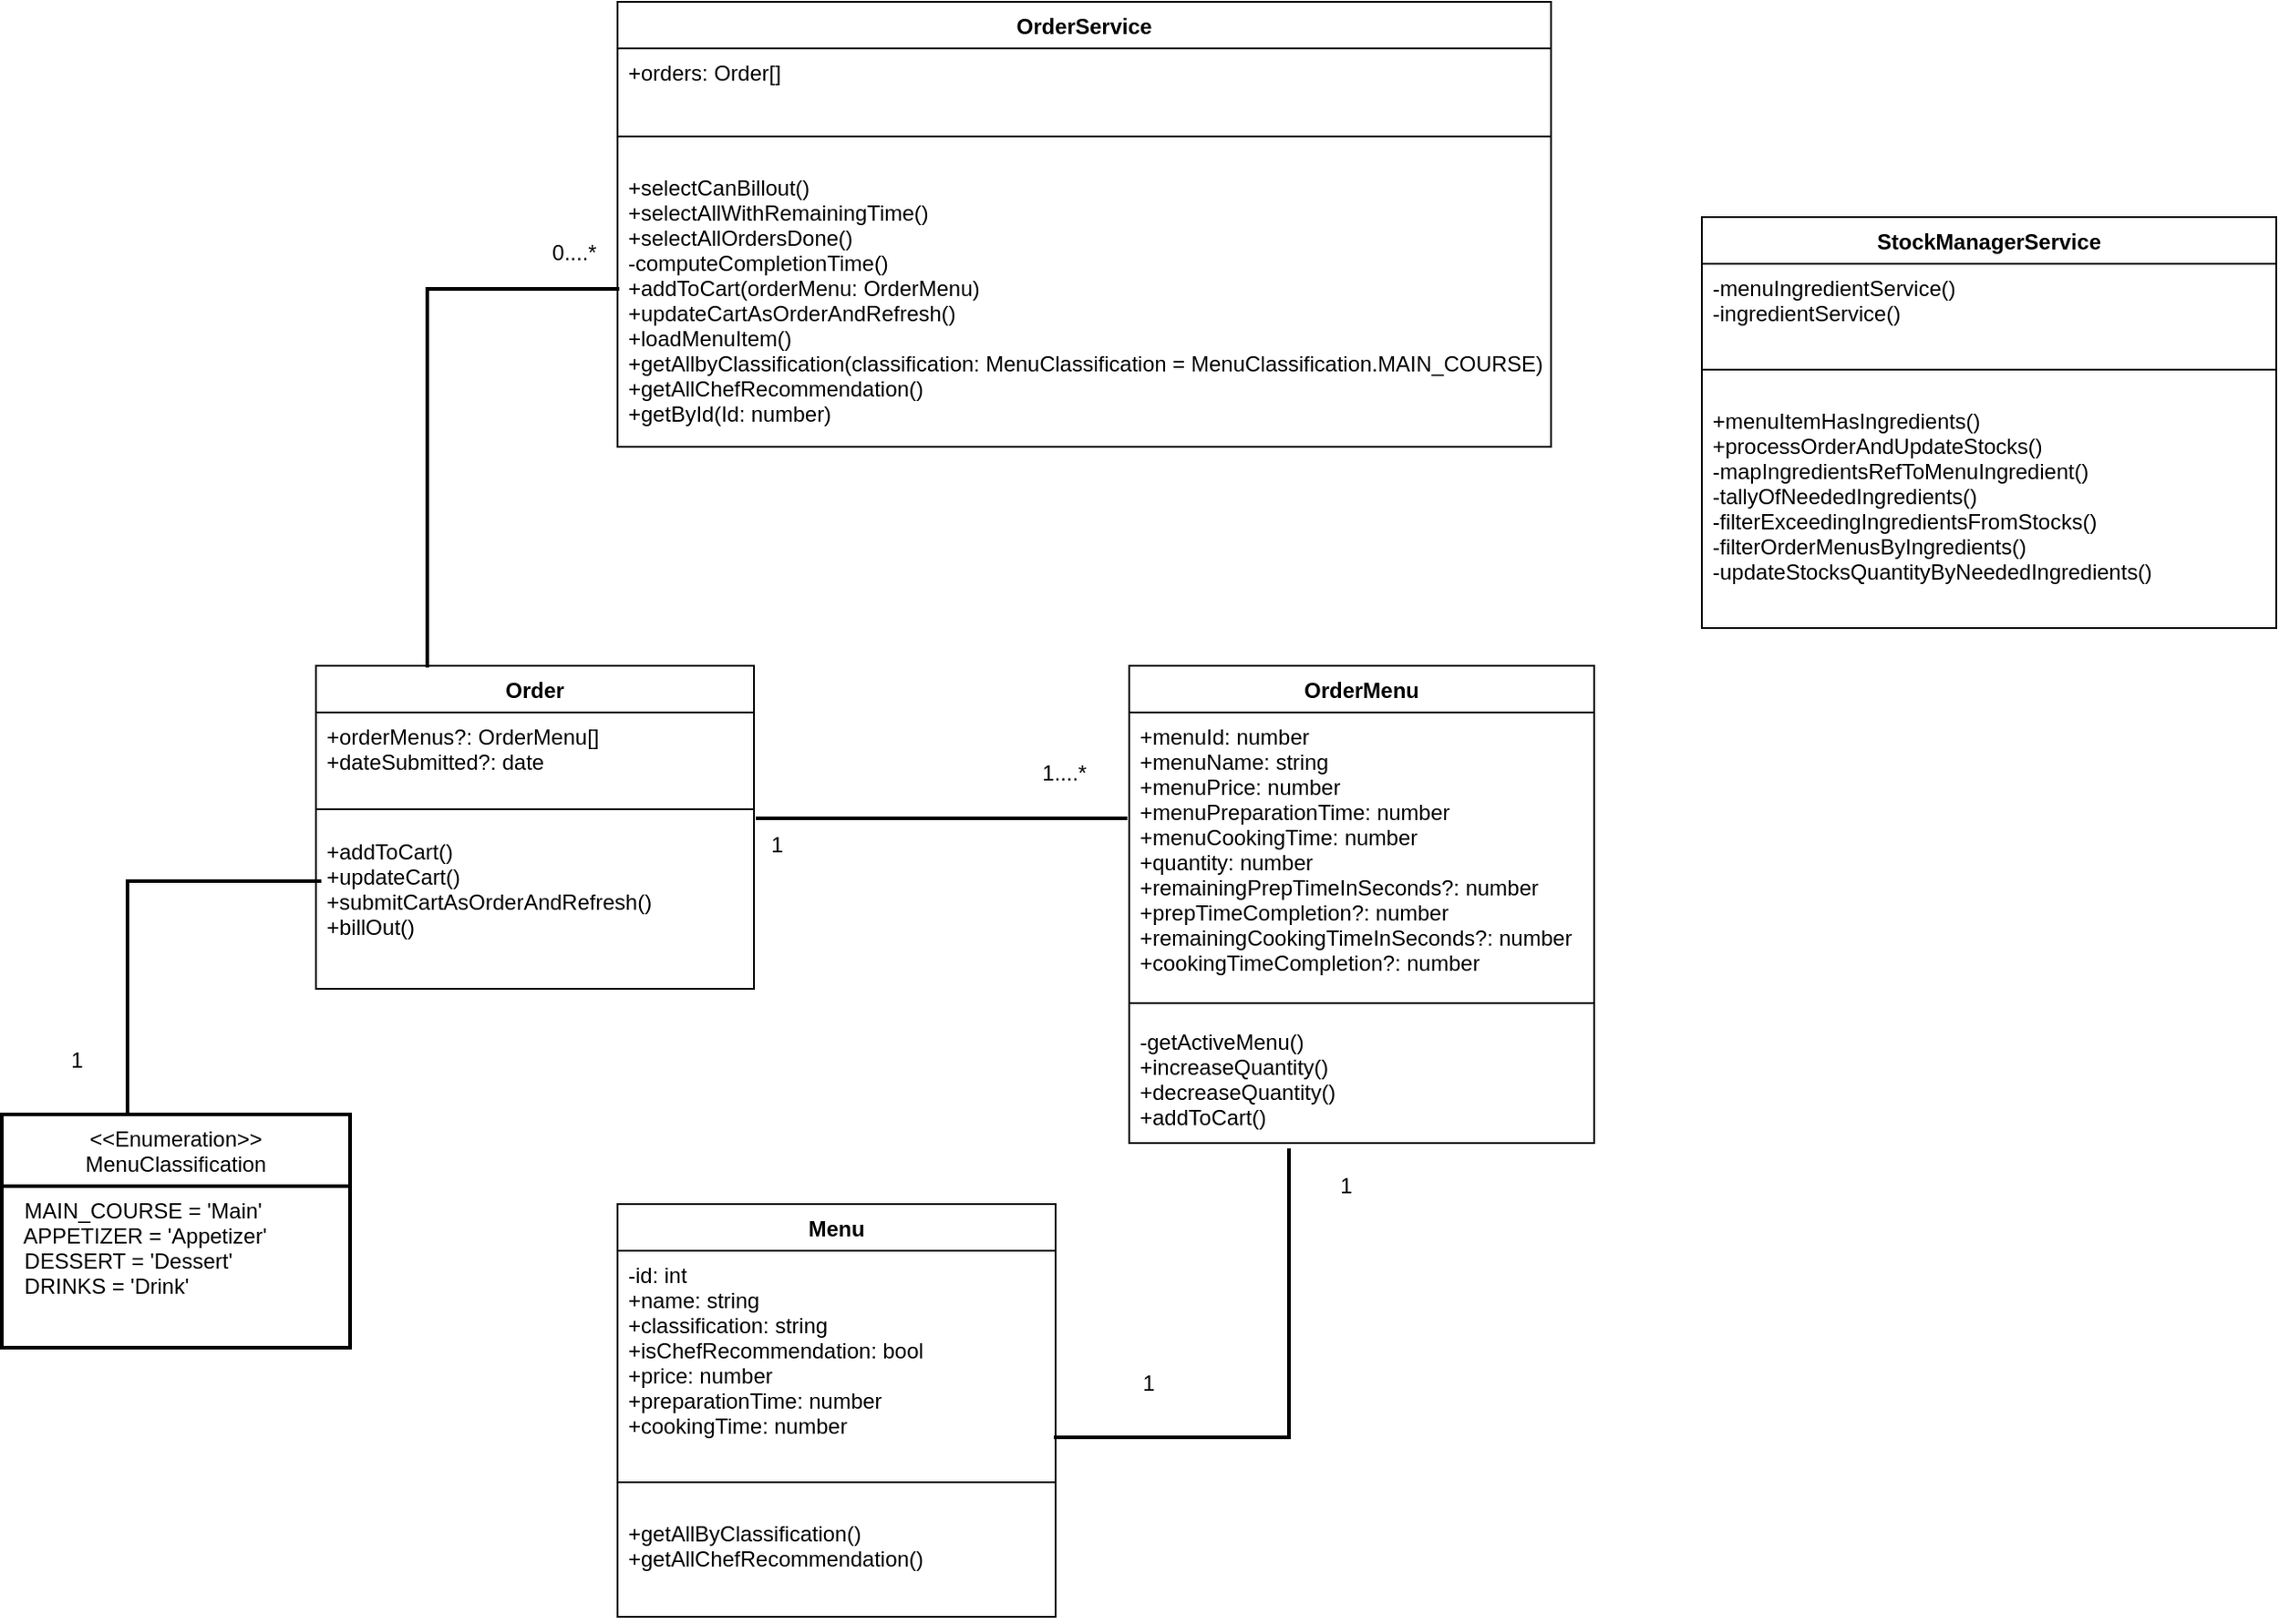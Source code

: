 <mxfile version="15.5.4" type="github">
  <diagram id="C5RBs43oDa-KdzZeNtuy" name="Page-1">
    <mxGraphModel dx="3457" dy="2173" grid="1" gridSize="10" guides="1" tooltips="1" connect="1" arrows="1" fold="1" page="1" pageScale="1" pageWidth="827" pageHeight="1169" math="0" shadow="0">
      <root>
        <mxCell id="WIyWlLk6GJQsqaUBKTNV-0" />
        <mxCell id="WIyWlLk6GJQsqaUBKTNV-1" parent="WIyWlLk6GJQsqaUBKTNV-0" />
        <mxCell id="HTfLJjGdmCUncHQMvjyv-12" value="Order&#xa;" style="swimlane;fontStyle=1;align=center;verticalAlign=top;childLayout=stackLayout;horizontal=1;startSize=26;horizontalStack=0;resizeParent=1;resizeParentMax=0;resizeLast=0;collapsible=1;marginBottom=0;" parent="WIyWlLk6GJQsqaUBKTNV-1" vertex="1">
          <mxGeometry x="-412" y="320" width="244" height="180" as="geometry" />
        </mxCell>
        <mxCell id="HTfLJjGdmCUncHQMvjyv-13" value="+orderMenus?: OrderMenu[]&#xa;+dateSubmitted?: date" style="text;strokeColor=none;fillColor=none;align=left;verticalAlign=top;spacingLeft=4;spacingRight=4;overflow=hidden;rotatable=0;points=[[0,0.5],[1,0.5]];portConstraint=eastwest;" parent="HTfLJjGdmCUncHQMvjyv-12" vertex="1">
          <mxGeometry y="26" width="244" height="44" as="geometry" />
        </mxCell>
        <mxCell id="HTfLJjGdmCUncHQMvjyv-14" value="" style="line;strokeWidth=1;fillColor=none;align=left;verticalAlign=middle;spacingTop=-1;spacingLeft=3;spacingRight=3;rotatable=0;labelPosition=right;points=[];portConstraint=eastwest;" parent="HTfLJjGdmCUncHQMvjyv-12" vertex="1">
          <mxGeometry y="70" width="244" height="20" as="geometry" />
        </mxCell>
        <mxCell id="HTfLJjGdmCUncHQMvjyv-15" value="+addToCart()&#xa;+updateCart()&#xa;+submitCartAsOrderAndRefresh()&#xa;+billOut()" style="text;strokeColor=none;fillColor=none;align=left;verticalAlign=top;spacingLeft=4;spacingRight=4;overflow=hidden;rotatable=0;points=[[0,0.5],[1,0.5]];portConstraint=eastwest;" parent="HTfLJjGdmCUncHQMvjyv-12" vertex="1">
          <mxGeometry y="90" width="244" height="90" as="geometry" />
        </mxCell>
        <mxCell id="HTfLJjGdmCUncHQMvjyv-16" value="OrderMenu" style="swimlane;fontStyle=1;align=center;verticalAlign=top;childLayout=stackLayout;horizontal=1;startSize=26;horizontalStack=0;resizeParent=1;resizeParentMax=0;resizeLast=0;collapsible=1;marginBottom=0;" parent="WIyWlLk6GJQsqaUBKTNV-1" vertex="1">
          <mxGeometry x="41" y="320" width="259" height="266" as="geometry" />
        </mxCell>
        <mxCell id="HTfLJjGdmCUncHQMvjyv-17" value="+menuId: number&#xa;+menuName: string&#xa;+menuPrice: number&#xa;+menuPreparationTime: number&#xa;+menuCookingTime: number&#xa;+quantity: number&#xa;+remainingPrepTimeInSeconds?: number&#xa;+prepTimeCompletion?: number&#xa;+remainingCookingTimeInSeconds?: number&#xa;+cookingTimeCompletion?: number" style="text;strokeColor=none;fillColor=none;align=left;verticalAlign=top;spacingLeft=4;spacingRight=4;overflow=hidden;rotatable=0;points=[[0,0.5],[1,0.5]];portConstraint=eastwest;" parent="HTfLJjGdmCUncHQMvjyv-16" vertex="1">
          <mxGeometry y="26" width="259" height="154" as="geometry" />
        </mxCell>
        <mxCell id="HTfLJjGdmCUncHQMvjyv-18" value="" style="line;strokeWidth=1;fillColor=none;align=left;verticalAlign=middle;spacingTop=-1;spacingLeft=3;spacingRight=3;rotatable=0;labelPosition=right;points=[];portConstraint=eastwest;" parent="HTfLJjGdmCUncHQMvjyv-16" vertex="1">
          <mxGeometry y="180" width="259" height="16" as="geometry" />
        </mxCell>
        <mxCell id="HTfLJjGdmCUncHQMvjyv-19" value="-getActiveMenu()&#xa;+increaseQuantity()&#xa;+decreaseQuantity()&#xa;+addToCart()" style="text;strokeColor=none;fillColor=none;align=left;verticalAlign=top;spacingLeft=4;spacingRight=4;overflow=hidden;rotatable=0;points=[[0,0.5],[1,0.5]];portConstraint=eastwest;" parent="HTfLJjGdmCUncHQMvjyv-16" vertex="1">
          <mxGeometry y="196" width="259" height="70" as="geometry" />
        </mxCell>
        <mxCell id="HTfLJjGdmCUncHQMvjyv-20" value="Menu" style="swimlane;fontStyle=1;align=center;verticalAlign=top;childLayout=stackLayout;horizontal=1;startSize=26;horizontalStack=0;resizeParent=1;resizeParentMax=0;resizeLast=0;collapsible=1;marginBottom=0;" parent="WIyWlLk6GJQsqaUBKTNV-1" vertex="1">
          <mxGeometry x="-244" y="620" width="244" height="230" as="geometry" />
        </mxCell>
        <mxCell id="HTfLJjGdmCUncHQMvjyv-21" value="-id: int&#xa;+name: string&#xa;+classification: string&#xa;+isChefRecommendation: bool&#xa;+price: number&#xa;+preparationTime: number&#xa;+cookingTime: number" style="text;strokeColor=none;fillColor=none;align=left;verticalAlign=top;spacingLeft=4;spacingRight=4;overflow=hidden;rotatable=0;points=[[0,0.5],[1,0.5]];portConstraint=eastwest;" parent="HTfLJjGdmCUncHQMvjyv-20" vertex="1">
          <mxGeometry y="26" width="244" height="114" as="geometry" />
        </mxCell>
        <mxCell id="HTfLJjGdmCUncHQMvjyv-22" value="" style="line;strokeWidth=1;fillColor=none;align=left;verticalAlign=middle;spacingTop=-1;spacingLeft=3;spacingRight=3;rotatable=0;labelPosition=right;points=[];portConstraint=eastwest;" parent="HTfLJjGdmCUncHQMvjyv-20" vertex="1">
          <mxGeometry y="140" width="244" height="30" as="geometry" />
        </mxCell>
        <mxCell id="HTfLJjGdmCUncHQMvjyv-23" value="+getAllByClassification()&#xa;+getAllChefRecommendation()&#xa;" style="text;strokeColor=none;fillColor=none;align=left;verticalAlign=top;spacingLeft=4;spacingRight=4;overflow=hidden;rotatable=0;points=[[0,0.5],[1,0.5]];portConstraint=eastwest;" parent="HTfLJjGdmCUncHQMvjyv-20" vertex="1">
          <mxGeometry y="170" width="244" height="60" as="geometry" />
        </mxCell>
        <mxCell id="HTfLJjGdmCUncHQMvjyv-24" value="" style="line;strokeWidth=2;html=1;" parent="WIyWlLk6GJQsqaUBKTNV-1" vertex="1">
          <mxGeometry x="-167" y="400" width="207" height="10" as="geometry" />
        </mxCell>
        <mxCell id="HTfLJjGdmCUncHQMvjyv-25" value="" style="shape=partialRectangle;whiteSpace=wrap;html=1;bottom=0;right=0;fillColor=none;direction=west;strokeWidth=2;" parent="WIyWlLk6GJQsqaUBKTNV-1" vertex="1">
          <mxGeometry y="590" width="130" height="160" as="geometry" />
        </mxCell>
        <mxCell id="HTfLJjGdmCUncHQMvjyv-28" value="1" style="text;html=1;strokeColor=none;fillColor=none;align=center;verticalAlign=middle;whiteSpace=wrap;rounded=0;" parent="WIyWlLk6GJQsqaUBKTNV-1" vertex="1">
          <mxGeometry x="-167" y="410" width="24" height="20" as="geometry" />
        </mxCell>
        <mxCell id="HTfLJjGdmCUncHQMvjyv-29" value="1....*" style="text;html=1;strokeColor=none;fillColor=none;align=center;verticalAlign=middle;whiteSpace=wrap;rounded=0;" parent="WIyWlLk6GJQsqaUBKTNV-1" vertex="1">
          <mxGeometry x="-7" y="370" width="24" height="20" as="geometry" />
        </mxCell>
        <mxCell id="HTfLJjGdmCUncHQMvjyv-30" value="1" style="text;html=1;strokeColor=none;fillColor=none;align=center;verticalAlign=middle;whiteSpace=wrap;rounded=0;" parent="WIyWlLk6GJQsqaUBKTNV-1" vertex="1">
          <mxGeometry x="150" y="600" width="24" height="20" as="geometry" />
        </mxCell>
        <mxCell id="HTfLJjGdmCUncHQMvjyv-31" value="1" style="text;html=1;strokeColor=none;fillColor=none;align=center;verticalAlign=middle;whiteSpace=wrap;rounded=0;" parent="WIyWlLk6GJQsqaUBKTNV-1" vertex="1">
          <mxGeometry x="40" y="710" width="24" height="20" as="geometry" />
        </mxCell>
        <mxCell id="HTfLJjGdmCUncHQMvjyv-36" value="" style="shape=partialRectangle;whiteSpace=wrap;html=1;bottom=0;right=0;fillColor=none;strokeWidth=2;" parent="WIyWlLk6GJQsqaUBKTNV-1" vertex="1">
          <mxGeometry x="-517" y="440" width="107" height="130" as="geometry" />
        </mxCell>
        <mxCell id="HTfLJjGdmCUncHQMvjyv-37" value="&lt;&lt;Enumeration&gt;&gt;&#xa;MenuClassification" style="swimlane;fontStyle=0;childLayout=stackLayout;horizontal=1;startSize=40;fillColor=none;horizontalStack=0;resizeParent=1;resizeParentMax=0;resizeLast=0;collapsible=1;marginBottom=0;strokeWidth=2;" parent="WIyWlLk6GJQsqaUBKTNV-1" vertex="1">
          <mxGeometry x="-587" y="570" width="194" height="130" as="geometry" />
        </mxCell>
        <mxCell id="HTfLJjGdmCUncHQMvjyv-40" value="  MAIN_COURSE = &#39;Main&#39;&#xa;  APPETIZER = &#39;Appetizer&#39;&#xa;  DESSERT = &#39;Dessert&#39;&#xa;  DRINKS = &#39;Drink&#39;" style="text;strokeColor=none;fillColor=none;align=left;verticalAlign=top;spacingLeft=4;spacingRight=4;overflow=hidden;rotatable=0;points=[[0,0.5],[1,0.5]];portConstraint=eastwest;" parent="HTfLJjGdmCUncHQMvjyv-37" vertex="1">
          <mxGeometry y="40" width="194" height="90" as="geometry" />
        </mxCell>
        <mxCell id="HTfLJjGdmCUncHQMvjyv-41" value="1" style="text;html=1;strokeColor=none;fillColor=none;align=center;verticalAlign=middle;whiteSpace=wrap;rounded=0;" parent="WIyWlLk6GJQsqaUBKTNV-1" vertex="1">
          <mxGeometry x="-557" y="530" width="24" height="20" as="geometry" />
        </mxCell>
        <mxCell id="GrRAs1RnrpTtedfNCF70-0" value="StockManagerService" style="swimlane;fontStyle=1;align=center;verticalAlign=top;childLayout=stackLayout;horizontal=1;startSize=26;horizontalStack=0;resizeParent=1;resizeParentMax=0;resizeLast=0;collapsible=1;marginBottom=0;" vertex="1" parent="WIyWlLk6GJQsqaUBKTNV-1">
          <mxGeometry x="360" y="70" width="320" height="229" as="geometry" />
        </mxCell>
        <mxCell id="GrRAs1RnrpTtedfNCF70-1" value="-menuIngredientService()&#xa;-ingredientService()" style="text;strokeColor=none;fillColor=none;align=left;verticalAlign=top;spacingLeft=4;spacingRight=4;overflow=hidden;rotatable=0;points=[[0,0.5],[1,0.5]];portConstraint=eastwest;" vertex="1" parent="GrRAs1RnrpTtedfNCF70-0">
          <mxGeometry y="26" width="320" height="44" as="geometry" />
        </mxCell>
        <mxCell id="GrRAs1RnrpTtedfNCF70-2" value="" style="line;strokeWidth=1;fillColor=none;align=left;verticalAlign=middle;spacingTop=-1;spacingLeft=3;spacingRight=3;rotatable=0;labelPosition=right;points=[];portConstraint=eastwest;" vertex="1" parent="GrRAs1RnrpTtedfNCF70-0">
          <mxGeometry y="70" width="320" height="30" as="geometry" />
        </mxCell>
        <mxCell id="GrRAs1RnrpTtedfNCF70-3" value="+menuItemHasIngredients()&#xa;+processOrderAndUpdateStocks()&#xa;-mapIngredientsRefToMenuIngredient()&#xa;-tallyOfNeededIngredients()&#xa;-filterExceedingIngredientsFromStocks()&#xa;-filterOrderMenusByIngredients()&#xa;-updateStocksQuantityByNeededIngredients()&#xa;&#xa;" style="text;strokeColor=none;fillColor=none;align=left;verticalAlign=top;spacingLeft=4;spacingRight=4;overflow=hidden;rotatable=0;points=[[0,0.5],[1,0.5]];portConstraint=eastwest;" vertex="1" parent="GrRAs1RnrpTtedfNCF70-0">
          <mxGeometry y="100" width="320" height="129" as="geometry" />
        </mxCell>
        <mxCell id="GrRAs1RnrpTtedfNCF70-4" value="OrderService" style="swimlane;fontStyle=1;align=center;verticalAlign=top;childLayout=stackLayout;horizontal=1;startSize=26;horizontalStack=0;resizeParent=1;resizeParentMax=0;resizeLast=0;collapsible=1;marginBottom=0;" vertex="1" parent="WIyWlLk6GJQsqaUBKTNV-1">
          <mxGeometry x="-244" y="-50" width="520" height="248" as="geometry" />
        </mxCell>
        <mxCell id="GrRAs1RnrpTtedfNCF70-5" value="+orders: Order[]" style="text;strokeColor=none;fillColor=none;align=left;verticalAlign=top;spacingLeft=4;spacingRight=4;overflow=hidden;rotatable=0;points=[[0,0.5],[1,0.5]];portConstraint=eastwest;" vertex="1" parent="GrRAs1RnrpTtedfNCF70-4">
          <mxGeometry y="26" width="520" height="34" as="geometry" />
        </mxCell>
        <mxCell id="GrRAs1RnrpTtedfNCF70-6" value="" style="line;strokeWidth=1;fillColor=none;align=left;verticalAlign=middle;spacingTop=-1;spacingLeft=3;spacingRight=3;rotatable=0;labelPosition=right;points=[];portConstraint=eastwest;" vertex="1" parent="GrRAs1RnrpTtedfNCF70-4">
          <mxGeometry y="60" width="520" height="30" as="geometry" />
        </mxCell>
        <mxCell id="GrRAs1RnrpTtedfNCF70-7" value="+selectCanBillout()&#xa;+selectAllWithRemainingTime()&#xa;+selectAllOrdersDone()&#xa;-computeCompletionTime()&#xa;+addToCart(orderMenu: OrderMenu)&#xa;+updateCartAsOrderAndRefresh()&#xa;+loadMenuItem()&#xa;+getAllbyClassification(classification: MenuClassification = MenuClassification.MAIN_COURSE)&#xa;+getAllChefRecommendation()&#xa;+getById(Id: number)" style="text;strokeColor=none;fillColor=none;align=left;verticalAlign=top;spacingLeft=4;spacingRight=4;overflow=hidden;rotatable=0;points=[[0,0.5],[1,0.5]];portConstraint=eastwest;" vertex="1" parent="GrRAs1RnrpTtedfNCF70-4">
          <mxGeometry y="90" width="520" height="158" as="geometry" />
        </mxCell>
        <mxCell id="GrRAs1RnrpTtedfNCF70-8" value="" style="shape=partialRectangle;whiteSpace=wrap;html=1;bottom=0;right=0;fillColor=none;strokeWidth=2;" vertex="1" parent="WIyWlLk6GJQsqaUBKTNV-1">
          <mxGeometry x="-350" y="110" width="106" height="210" as="geometry" />
        </mxCell>
        <mxCell id="GrRAs1RnrpTtedfNCF70-9" value="0....*" style="text;html=1;strokeColor=none;fillColor=none;align=center;verticalAlign=middle;whiteSpace=wrap;rounded=0;" vertex="1" parent="WIyWlLk6GJQsqaUBKTNV-1">
          <mxGeometry x="-280" y="80" width="24" height="20" as="geometry" />
        </mxCell>
      </root>
    </mxGraphModel>
  </diagram>
</mxfile>
